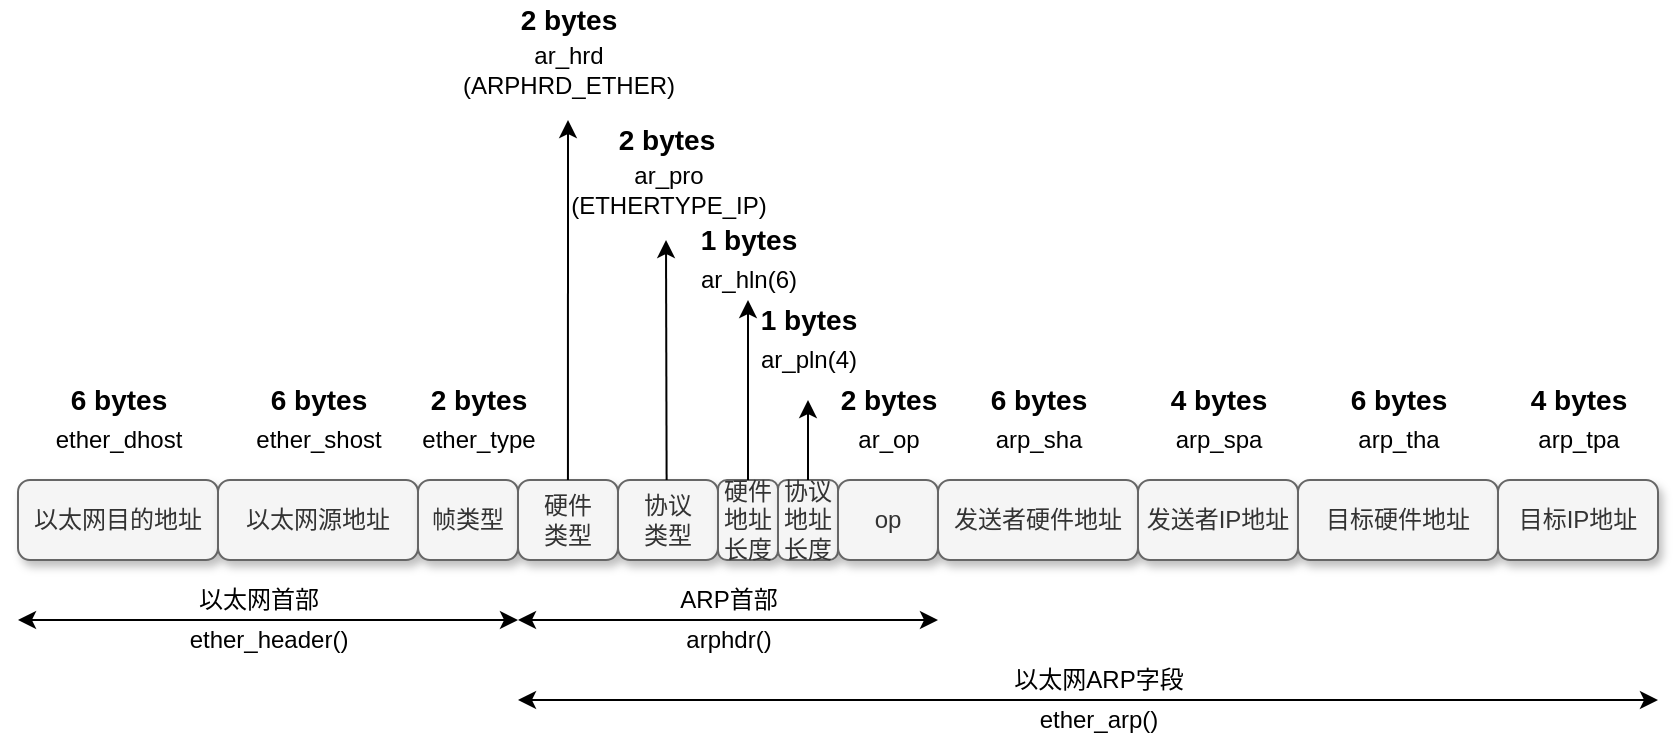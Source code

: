 <mxfile version="14.1.5" type="device"><diagram id="WaNq-H7Qo5FbnMIvF4bp" name="第 1 页"><mxGraphModel dx="1017" dy="978" grid="1" gridSize="10" guides="1" tooltips="1" connect="1" arrows="1" fold="1" page="1" pageScale="1" pageWidth="827" pageHeight="1169" math="0" shadow="0"><root><mxCell id="0"/><mxCell id="1" parent="0"/><mxCell id="LAgmYP7AhCpAUHzjF22Q-1" value="以太网目的地址" style="rounded=1;whiteSpace=wrap;html=1;fillColor=#f5f5f5;strokeColor=#666666;glass=0;shadow=1;fontColor=#333333;" parent="1" vertex="1"><mxGeometry x="120" y="270" width="100" height="40" as="geometry"/></mxCell><mxCell id="LAgmYP7AhCpAUHzjF22Q-7" value="6 bytes" style="text;html=1;align=center;verticalAlign=middle;resizable=0;points=[];autosize=1;fontStyle=1;fontSize=14;" parent="1" vertex="1"><mxGeometry x="140" y="220" width="60" height="20" as="geometry"/></mxCell><mxCell id="0fMoBR9_mVmCE4i-I-XC-2" value="以太网源地址" style="rounded=1;whiteSpace=wrap;html=1;fillColor=#f5f5f5;strokeColor=#666666;glass=0;shadow=1;fontColor=#333333;" vertex="1" parent="1"><mxGeometry x="220" y="270" width="100" height="40" as="geometry"/></mxCell><mxCell id="0fMoBR9_mVmCE4i-I-XC-3" value="帧类型" style="rounded=1;whiteSpace=wrap;html=1;fillColor=#f5f5f5;strokeColor=#666666;glass=0;shadow=1;fontColor=#333333;" vertex="1" parent="1"><mxGeometry x="320" y="270" width="50" height="40" as="geometry"/></mxCell><mxCell id="0fMoBR9_mVmCE4i-I-XC-4" value="6 bytes" style="text;html=1;align=center;verticalAlign=middle;resizable=0;points=[];autosize=1;fontStyle=1;fontSize=14;" vertex="1" parent="1"><mxGeometry x="240" y="220" width="60" height="20" as="geometry"/></mxCell><mxCell id="0fMoBR9_mVmCE4i-I-XC-5" value="2 bytes" style="text;html=1;align=center;verticalAlign=middle;resizable=0;points=[];autosize=1;fontStyle=1;fontSize=14;" vertex="1" parent="1"><mxGeometry x="320" y="220" width="60" height="20" as="geometry"/></mxCell><mxCell id="0fMoBR9_mVmCE4i-I-XC-6" value="硬件&lt;br&gt;类型" style="rounded=1;whiteSpace=wrap;html=1;fillColor=#f5f5f5;strokeColor=#666666;glass=0;shadow=1;fontColor=#333333;" vertex="1" parent="1"><mxGeometry x="370" y="270" width="50" height="40" as="geometry"/></mxCell><mxCell id="0fMoBR9_mVmCE4i-I-XC-7" value="协议&lt;br&gt;类型" style="rounded=1;whiteSpace=wrap;html=1;fillColor=#f5f5f5;strokeColor=#666666;glass=0;shadow=1;fontColor=#333333;" vertex="1" parent="1"><mxGeometry x="420" y="270" width="50" height="40" as="geometry"/></mxCell><mxCell id="0fMoBR9_mVmCE4i-I-XC-8" value="硬件&lt;br&gt;地址&lt;br&gt;长度" style="rounded=1;whiteSpace=wrap;html=1;fillColor=#f5f5f5;strokeColor=#666666;glass=0;shadow=1;fontColor=#333333;" vertex="1" parent="1"><mxGeometry x="470" y="270" width="30" height="40" as="geometry"/></mxCell><mxCell id="0fMoBR9_mVmCE4i-I-XC-9" value="协议&lt;br&gt;地址&lt;br&gt;长度" style="rounded=1;whiteSpace=wrap;html=1;fillColor=#f5f5f5;strokeColor=#666666;glass=0;shadow=1;fontColor=#333333;" vertex="1" parent="1"><mxGeometry x="500" y="270" width="30" height="40" as="geometry"/></mxCell><mxCell id="0fMoBR9_mVmCE4i-I-XC-10" value="op" style="rounded=1;whiteSpace=wrap;html=1;fillColor=#f5f5f5;strokeColor=#666666;glass=0;shadow=1;fontColor=#333333;" vertex="1" parent="1"><mxGeometry x="530" y="270" width="50" height="40" as="geometry"/></mxCell><mxCell id="0fMoBR9_mVmCE4i-I-XC-11" value="发送者硬件地址" style="rounded=1;whiteSpace=wrap;html=1;fillColor=#f5f5f5;strokeColor=#666666;glass=0;shadow=1;fontColor=#333333;" vertex="1" parent="1"><mxGeometry x="580" y="270" width="100" height="40" as="geometry"/></mxCell><mxCell id="0fMoBR9_mVmCE4i-I-XC-12" value="发送者IP地址" style="rounded=1;whiteSpace=wrap;html=1;fillColor=#f5f5f5;strokeColor=#666666;glass=0;shadow=1;fontColor=#333333;" vertex="1" parent="1"><mxGeometry x="680" y="270" width="80" height="40" as="geometry"/></mxCell><mxCell id="0fMoBR9_mVmCE4i-I-XC-13" value="目标硬件地址" style="rounded=1;whiteSpace=wrap;html=1;fillColor=#f5f5f5;strokeColor=#666666;glass=0;shadow=1;fontColor=#333333;" vertex="1" parent="1"><mxGeometry x="760" y="270" width="100" height="40" as="geometry"/></mxCell><mxCell id="0fMoBR9_mVmCE4i-I-XC-14" value="目标IP地址" style="rounded=1;whiteSpace=wrap;html=1;fillColor=#f5f5f5;strokeColor=#666666;glass=0;shadow=1;fontColor=#333333;" vertex="1" parent="1"><mxGeometry x="860" y="270" width="80" height="40" as="geometry"/></mxCell><mxCell id="0fMoBR9_mVmCE4i-I-XC-15" value="2 bytes" style="text;html=1;align=center;verticalAlign=middle;resizable=0;points=[];autosize=1;fontStyle=1;fontSize=14;" vertex="1" parent="1"><mxGeometry x="365" y="30" width="60" height="20" as="geometry"/></mxCell><mxCell id="0fMoBR9_mVmCE4i-I-XC-16" value="2 bytes" style="text;html=1;align=center;verticalAlign=middle;resizable=0;points=[];autosize=1;fontStyle=1;fontSize=14;" vertex="1" parent="1"><mxGeometry x="414" y="90" width="60" height="20" as="geometry"/></mxCell><mxCell id="0fMoBR9_mVmCE4i-I-XC-17" value="1 bytes" style="text;html=1;align=center;verticalAlign=middle;resizable=0;points=[];autosize=1;fontStyle=1;fontSize=14;" vertex="1" parent="1"><mxGeometry x="455" y="140" width="60" height="20" as="geometry"/></mxCell><mxCell id="0fMoBR9_mVmCE4i-I-XC-19" value="1 bytes" style="text;html=1;align=center;verticalAlign=middle;resizable=0;points=[];autosize=1;fontStyle=1;fontSize=14;" vertex="1" parent="1"><mxGeometry x="485" y="180" width="60" height="20" as="geometry"/></mxCell><mxCell id="0fMoBR9_mVmCE4i-I-XC-20" value="2 bytes" style="text;html=1;align=center;verticalAlign=middle;resizable=0;points=[];autosize=1;fontStyle=1;fontSize=14;" vertex="1" parent="1"><mxGeometry x="525" y="220" width="60" height="20" as="geometry"/></mxCell><mxCell id="0fMoBR9_mVmCE4i-I-XC-21" value="6 bytes" style="text;html=1;align=center;verticalAlign=middle;resizable=0;points=[];autosize=1;fontStyle=1;fontSize=14;" vertex="1" parent="1"><mxGeometry x="600" y="220" width="60" height="20" as="geometry"/></mxCell><mxCell id="0fMoBR9_mVmCE4i-I-XC-22" value="4 bytes" style="text;html=1;align=center;verticalAlign=middle;resizable=0;points=[];autosize=1;fontStyle=1;fontSize=14;" vertex="1" parent="1"><mxGeometry x="690" y="220" width="60" height="20" as="geometry"/></mxCell><mxCell id="0fMoBR9_mVmCE4i-I-XC-23" value="6 bytes" style="text;html=1;align=center;verticalAlign=middle;resizable=0;points=[];autosize=1;fontStyle=1;fontSize=14;" vertex="1" parent="1"><mxGeometry x="780" y="220" width="60" height="20" as="geometry"/></mxCell><mxCell id="0fMoBR9_mVmCE4i-I-XC-24" value="4 bytes" style="text;html=1;align=center;verticalAlign=middle;resizable=0;points=[];autosize=1;fontStyle=1;fontSize=14;" vertex="1" parent="1"><mxGeometry x="870" y="220" width="60" height="20" as="geometry"/></mxCell><mxCell id="0fMoBR9_mVmCE4i-I-XC-25" value="" style="endArrow=classic;startArrow=classic;html=1;" edge="1" parent="1"><mxGeometry width="50" height="50" relative="1" as="geometry"><mxPoint x="120" y="340" as="sourcePoint"/><mxPoint x="370" y="340" as="targetPoint"/></mxGeometry></mxCell><mxCell id="0fMoBR9_mVmCE4i-I-XC-26" value="以太网首部" style="text;html=1;align=center;verticalAlign=middle;resizable=0;points=[];autosize=1;" vertex="1" parent="1"><mxGeometry x="200" y="320" width="80" height="20" as="geometry"/></mxCell><mxCell id="0fMoBR9_mVmCE4i-I-XC-27" value="ether_header()" style="text;html=1;align=center;verticalAlign=middle;resizable=0;points=[];autosize=1;" vertex="1" parent="1"><mxGeometry x="200" y="340" width="90" height="20" as="geometry"/></mxCell><mxCell id="0fMoBR9_mVmCE4i-I-XC-28" value="" style="endArrow=classic;startArrow=classic;html=1;" edge="1" parent="1"><mxGeometry width="50" height="50" relative="1" as="geometry"><mxPoint x="370.0" y="340" as="sourcePoint"/><mxPoint x="580" y="340" as="targetPoint"/></mxGeometry></mxCell><mxCell id="0fMoBR9_mVmCE4i-I-XC-29" value="ARP首部" style="text;html=1;align=center;verticalAlign=middle;resizable=0;points=[];autosize=1;" vertex="1" parent="1"><mxGeometry x="445" y="320" width="60" height="20" as="geometry"/></mxCell><mxCell id="0fMoBR9_mVmCE4i-I-XC-30" value="arphdr()" style="text;html=1;align=center;verticalAlign=middle;resizable=0;points=[];autosize=1;" vertex="1" parent="1"><mxGeometry x="445" y="340" width="60" height="20" as="geometry"/></mxCell><mxCell id="0fMoBR9_mVmCE4i-I-XC-31" value="" style="endArrow=classic;startArrow=classic;html=1;" edge="1" parent="1"><mxGeometry width="50" height="50" relative="1" as="geometry"><mxPoint x="370" y="380" as="sourcePoint"/><mxPoint x="940" y="380" as="targetPoint"/></mxGeometry></mxCell><mxCell id="0fMoBR9_mVmCE4i-I-XC-32" value="以太网ARP字段" style="text;html=1;align=center;verticalAlign=middle;resizable=0;points=[];autosize=1;" vertex="1" parent="1"><mxGeometry x="610" y="360" width="100" height="20" as="geometry"/></mxCell><mxCell id="0fMoBR9_mVmCE4i-I-XC-33" value="ether_arp()" style="text;html=1;align=center;verticalAlign=middle;resizable=0;points=[];autosize=1;" vertex="1" parent="1"><mxGeometry x="625" y="380" width="70" height="20" as="geometry"/></mxCell><mxCell id="0fMoBR9_mVmCE4i-I-XC-34" value="" style="endArrow=classic;html=1;exitX=0.5;exitY=0;exitDx=0;exitDy=0;" edge="1" parent="1" source="0fMoBR9_mVmCE4i-I-XC-8"><mxGeometry width="50" height="50" relative="1" as="geometry"><mxPoint x="485" y="266" as="sourcePoint"/><mxPoint x="485" y="180" as="targetPoint"/></mxGeometry></mxCell><mxCell id="0fMoBR9_mVmCE4i-I-XC-35" value="ar_hln(6)" style="text;html=1;align=center;verticalAlign=middle;resizable=0;points=[];autosize=1;" vertex="1" parent="1"><mxGeometry x="455" y="160" width="60" height="20" as="geometry"/></mxCell><mxCell id="0fMoBR9_mVmCE4i-I-XC-36" value="" style="endArrow=classic;html=1;exitX=0.5;exitY=0;exitDx=0;exitDy=0;" edge="1" parent="1" source="0fMoBR9_mVmCE4i-I-XC-9"><mxGeometry width="50" height="50" relative="1" as="geometry"><mxPoint x="550" y="280" as="sourcePoint"/><mxPoint x="515" y="230" as="targetPoint"/></mxGeometry></mxCell><mxCell id="0fMoBR9_mVmCE4i-I-XC-37" value="ar_pln(4)" style="text;html=1;align=center;verticalAlign=middle;resizable=0;points=[];autosize=1;" vertex="1" parent="1"><mxGeometry x="485" y="200" width="60" height="20" as="geometry"/></mxCell><mxCell id="0fMoBR9_mVmCE4i-I-XC-38" value="" style="endArrow=classic;html=1;exitX=0.5;exitY=0;exitDx=0;exitDy=0;" edge="1" parent="1"><mxGeometry width="50" height="50" relative="1" as="geometry"><mxPoint x="444.31" y="270" as="sourcePoint"/><mxPoint x="444" y="150" as="targetPoint"/></mxGeometry></mxCell><mxCell id="0fMoBR9_mVmCE4i-I-XC-39" value="ar_pro&lt;br&gt;(ETHERTYPE_IP)" style="text;html=1;align=center;verticalAlign=middle;resizable=0;points=[];autosize=1;" vertex="1" parent="1"><mxGeometry x="390" y="110" width="110" height="30" as="geometry"/></mxCell><mxCell id="0fMoBR9_mVmCE4i-I-XC-40" value="" style="endArrow=classic;html=1;exitX=0.5;exitY=0;exitDx=0;exitDy=0;" edge="1" parent="1"><mxGeometry width="50" height="50" relative="1" as="geometry"><mxPoint x="394.97" y="270" as="sourcePoint"/><mxPoint x="395" y="90" as="targetPoint"/></mxGeometry></mxCell><mxCell id="0fMoBR9_mVmCE4i-I-XC-41" value="ar_hrd&lt;br&gt;(ARPHRD_ETHER)" style="text;html=1;align=center;verticalAlign=middle;resizable=0;points=[];autosize=1;" vertex="1" parent="1"><mxGeometry x="335" y="50" width="120" height="30" as="geometry"/></mxCell><mxCell id="0fMoBR9_mVmCE4i-I-XC-42" value="ether_dhost" style="text;html=1;align=center;verticalAlign=middle;resizable=0;points=[];autosize=1;" vertex="1" parent="1"><mxGeometry x="130" y="240" width="80" height="20" as="geometry"/></mxCell><mxCell id="0fMoBR9_mVmCE4i-I-XC-43" value="ether_shost" style="text;html=1;align=center;verticalAlign=middle;resizable=0;points=[];autosize=1;" vertex="1" parent="1"><mxGeometry x="230" y="240" width="80" height="20" as="geometry"/></mxCell><mxCell id="0fMoBR9_mVmCE4i-I-XC-44" value="ether_type" style="text;html=1;align=center;verticalAlign=middle;resizable=0;points=[];autosize=1;" vertex="1" parent="1"><mxGeometry x="315" y="240" width="70" height="20" as="geometry"/></mxCell><mxCell id="0fMoBR9_mVmCE4i-I-XC-45" value="ar_op" style="text;html=1;align=center;verticalAlign=middle;resizable=0;points=[];autosize=1;" vertex="1" parent="1"><mxGeometry x="530" y="240" width="50" height="20" as="geometry"/></mxCell><mxCell id="0fMoBR9_mVmCE4i-I-XC-46" value="arp_sha" style="text;html=1;align=center;verticalAlign=middle;resizable=0;points=[];autosize=1;" vertex="1" parent="1"><mxGeometry x="600" y="240" width="60" height="20" as="geometry"/></mxCell><mxCell id="0fMoBR9_mVmCE4i-I-XC-47" value="arp_spa" style="text;html=1;align=center;verticalAlign=middle;resizable=0;points=[];autosize=1;" vertex="1" parent="1"><mxGeometry x="690" y="240" width="60" height="20" as="geometry"/></mxCell><mxCell id="0fMoBR9_mVmCE4i-I-XC-48" value="arp_tha" style="text;html=1;align=center;verticalAlign=middle;resizable=0;points=[];autosize=1;" vertex="1" parent="1"><mxGeometry x="780" y="240" width="60" height="20" as="geometry"/></mxCell><mxCell id="0fMoBR9_mVmCE4i-I-XC-49" value="arp_tpa" style="text;html=1;align=center;verticalAlign=middle;resizable=0;points=[];autosize=1;" vertex="1" parent="1"><mxGeometry x="870" y="240" width="60" height="20" as="geometry"/></mxCell></root></mxGraphModel></diagram></mxfile>